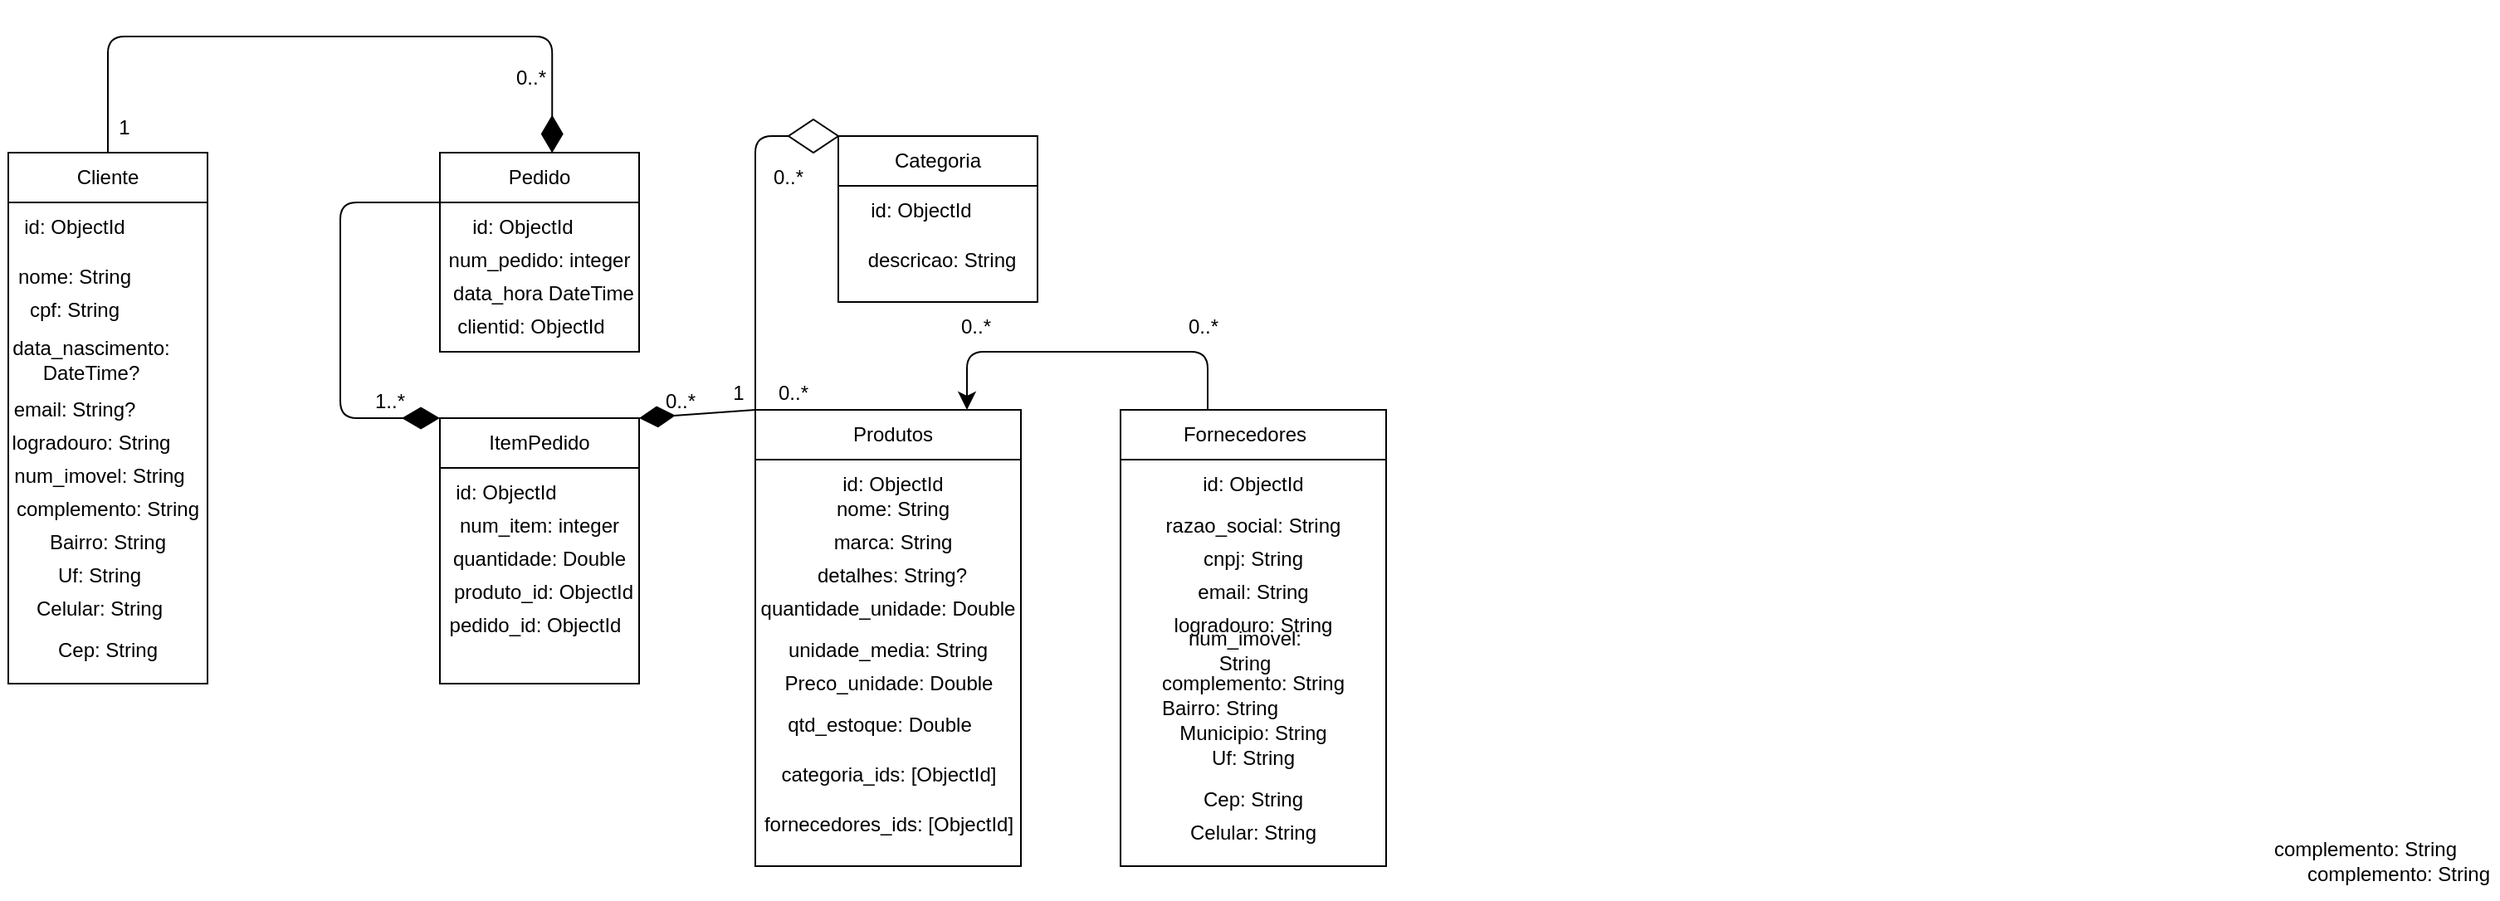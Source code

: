 <mxfile>
    <diagram id="U_0cSmqlGpK3SWT97dpM" name="Page-1">
        <mxGraphModel dx="372" dy="1449" grid="1" gridSize="15" guides="1" tooltips="1" connect="1" arrows="1" fold="1" page="1" pageScale="1" pageWidth="850" pageHeight="1100" math="0" shadow="0">
            <root>
                <mxCell id="0"/>
                <mxCell id="1" parent="0"/>
                <mxCell id="2" value="" style="whiteSpace=wrap;html=1;fillColor=none;fontSize=12;" vertex="1" parent="1">
                    <mxGeometry x="385" y="-170" width="120" height="320" as="geometry"/>
                </mxCell>
                <mxCell id="3" value="" style="whiteSpace=wrap;html=1;fillColor=none;fontSize=12;" vertex="1" parent="1">
                    <mxGeometry x="385" y="-170" width="120" height="30" as="geometry"/>
                </mxCell>
                <mxCell id="4" value="Cliente" style="text;strokeColor=none;align=center;fillColor=none;html=1;verticalAlign=middle;whiteSpace=wrap;rounded=0;fontSize=12;" vertex="1" parent="1">
                    <mxGeometry x="415" y="-170" width="60" height="30" as="geometry"/>
                </mxCell>
                <mxCell id="5" value="" style="whiteSpace=wrap;html=1;fillColor=none;fontSize=12;" vertex="1" parent="1">
                    <mxGeometry x="645" y="-140" width="120" height="90" as="geometry"/>
                </mxCell>
                <mxCell id="6" value="" style="whiteSpace=wrap;html=1;fillColor=none;fontSize=12;" vertex="1" parent="1">
                    <mxGeometry x="645" y="-170" width="120" height="30" as="geometry"/>
                </mxCell>
                <mxCell id="7" value="Pedido" style="text;strokeColor=none;align=center;fillColor=none;html=1;verticalAlign=middle;whiteSpace=wrap;rounded=0;fontSize=12;" vertex="1" parent="1">
                    <mxGeometry x="675" y="-170" width="60" height="30" as="geometry"/>
                </mxCell>
                <mxCell id="10" value="id: ObjectId" style="text;strokeColor=none;align=center;fillColor=none;html=1;verticalAlign=middle;whiteSpace=wrap;rounded=0;fontSize=12;" vertex="1" parent="1">
                    <mxGeometry x="385" y="-140" width="80" height="30" as="geometry"/>
                </mxCell>
                <mxCell id="11" value="nome: String" style="text;strokeColor=none;align=center;fillColor=none;html=1;verticalAlign=middle;whiteSpace=wrap;rounded=0;fontSize=12;" vertex="1" parent="1">
                    <mxGeometry x="385" y="-110" width="80" height="30" as="geometry"/>
                </mxCell>
                <mxCell id="12" value="cpf: String" style="text;strokeColor=none;align=center;fillColor=none;html=1;verticalAlign=middle;whiteSpace=wrap;rounded=0;fontSize=12;" vertex="1" parent="1">
                    <mxGeometry x="385" y="-90" width="80" height="30" as="geometry"/>
                </mxCell>
                <mxCell id="13" value="data_nascimento: DateTime?" style="text;strokeColor=none;align=center;fillColor=none;html=1;verticalAlign=middle;whiteSpace=wrap;rounded=0;fontSize=12;" vertex="1" parent="1">
                    <mxGeometry x="385" y="-60" width="100" height="30" as="geometry"/>
                </mxCell>
                <mxCell id="17" value="" style="whiteSpace=wrap;html=1;fillColor=none;fontSize=12;" vertex="1" parent="1">
                    <mxGeometry x="645" y="-10" width="120" height="160" as="geometry"/>
                </mxCell>
                <mxCell id="18" value="" style="whiteSpace=wrap;html=1;fillColor=none;fontSize=12;" vertex="1" parent="1">
                    <mxGeometry x="645" y="-10" width="120" height="30" as="geometry"/>
                </mxCell>
                <mxCell id="19" value="ItemPedido" style="text;strokeColor=none;align=center;fillColor=none;html=1;verticalAlign=middle;whiteSpace=wrap;rounded=0;fontSize=12;" vertex="1" parent="1">
                    <mxGeometry x="660" y="-10" width="90" height="30" as="geometry"/>
                </mxCell>
                <mxCell id="20" value="id: ObjectId" style="text;strokeColor=none;align=center;fillColor=none;html=1;verticalAlign=middle;whiteSpace=wrap;rounded=0;fontSize=12;" vertex="1" parent="1">
                    <mxGeometry x="645" y="20" width="80" height="30" as="geometry"/>
                </mxCell>
                <mxCell id="21" value="email: String?" style="text;strokeColor=none;align=center;fillColor=none;html=1;verticalAlign=middle;whiteSpace=wrap;rounded=0;fontSize=12;" vertex="1" parent="1">
                    <mxGeometry x="385" y="-30" width="80" height="30" as="geometry"/>
                </mxCell>
                <mxCell id="23" value="logradouro: String" style="text;strokeColor=none;align=center;fillColor=none;html=1;verticalAlign=middle;whiteSpace=wrap;rounded=0;fontSize=12;" vertex="1" parent="1">
                    <mxGeometry x="385" y="-10" width="100" height="30" as="geometry"/>
                </mxCell>
                <mxCell id="24" value="num_imovel: String" style="text;strokeColor=none;align=center;fillColor=none;html=1;verticalAlign=middle;whiteSpace=wrap;rounded=0;fontSize=12;" vertex="1" parent="1">
                    <mxGeometry x="385" y="10" width="110" height="30" as="geometry"/>
                </mxCell>
                <mxCell id="28" value="complemento: String" style="text;strokeColor=none;align=center;fillColor=none;html=1;verticalAlign=middle;whiteSpace=wrap;rounded=0;fontSize=12;" vertex="1" parent="1">
                    <mxGeometry x="385" y="30" width="120" height="30" as="geometry"/>
                </mxCell>
                <mxCell id="30" value="Bairro: String" style="text;strokeColor=none;align=center;fillColor=none;html=1;verticalAlign=middle;whiteSpace=wrap;rounded=0;fontSize=12;" vertex="1" parent="1">
                    <mxGeometry x="385" y="50" width="120" height="30" as="geometry"/>
                </mxCell>
                <mxCell id="31" value="" style="edgeStyle=elbowEdgeStyle;elbow=vertical;endArrow=diamondThin;html=1;curved=0;rounded=1;entryX=0.627;entryY=0.006;entryDx=0;entryDy=0;endFill=1;entryPerimeter=0;endSize=20;exitX=0.5;exitY=0;exitDx=0;exitDy=0;fontSize=12;" edge="1" parent="1" source="4" target="7">
                    <mxGeometry width="50" height="50" relative="1" as="geometry">
                        <mxPoint x="443.13" y="-180" as="sourcePoint"/>
                        <mxPoint x="712.5" y="-180.0" as="targetPoint"/>
                        <Array as="points">
                            <mxPoint x="563.13" y="-240"/>
                        </Array>
                    </mxGeometry>
                </mxCell>
                <mxCell id="35" value="Uf: String" style="text;strokeColor=none;align=center;fillColor=none;html=1;verticalAlign=middle;whiteSpace=wrap;rounded=0;fontSize=12;" vertex="1" parent="1">
                    <mxGeometry x="380" y="70" width="120" height="30" as="geometry"/>
                </mxCell>
                <mxCell id="36" value="id: ObjectId" style="text;strokeColor=none;align=center;fillColor=none;html=1;verticalAlign=middle;whiteSpace=wrap;rounded=0;fontSize=12;" vertex="1" parent="1">
                    <mxGeometry x="655" y="-140" width="80" height="30" as="geometry"/>
                </mxCell>
                <mxCell id="38" value="num_pedido: integer" style="text;strokeColor=none;align=center;fillColor=none;html=1;verticalAlign=middle;whiteSpace=wrap;rounded=0;fontSize=12;" vertex="1" parent="1">
                    <mxGeometry x="635" y="-120" width="140" height="30" as="geometry"/>
                </mxCell>
                <mxCell id="39" value="data_hora DateTime" style="text;strokeColor=none;align=center;fillColor=none;html=1;verticalAlign=middle;whiteSpace=wrap;rounded=0;fontSize=12;" vertex="1" parent="1">
                    <mxGeometry x="650" y="-100" width="115" height="30" as="geometry"/>
                </mxCell>
                <mxCell id="40" value="clientid: ObjectId" style="text;strokeColor=none;align=center;fillColor=none;html=1;verticalAlign=middle;whiteSpace=wrap;rounded=0;fontSize=12;" vertex="1" parent="1">
                    <mxGeometry x="645" y="-80" width="110" height="30" as="geometry"/>
                </mxCell>
                <mxCell id="46" value="" style="edgeStyle=elbowEdgeStyle;elbow=vertical;endArrow=diamondThin;html=1;curved=0;rounded=1;entryX=0;entryY=0;entryDx=0;entryDy=0;endFill=1;endSize=20;exitX=0;exitY=1;exitDx=0;exitDy=0;fontSize=12;" edge="1" parent="1" source="6" target="18">
                    <mxGeometry width="50" height="50" relative="1" as="geometry">
                        <mxPoint x="515" y="29.82" as="sourcePoint"/>
                        <mxPoint x="783" y="29.82" as="targetPoint"/>
                        <Array as="points">
                            <mxPoint x="585" y="-50"/>
                        </Array>
                    </mxGeometry>
                </mxCell>
                <mxCell id="48" value="num_item: integer" style="text;strokeColor=none;align=center;fillColor=none;html=1;verticalAlign=middle;whiteSpace=wrap;rounded=0;fontSize=12;" vertex="1" parent="1">
                    <mxGeometry x="635" y="40" width="140" height="30" as="geometry"/>
                </mxCell>
                <mxCell id="50" value="quantidade: Double" style="text;strokeColor=none;align=center;fillColor=none;html=1;verticalAlign=middle;whiteSpace=wrap;rounded=0;fontSize=12;" vertex="1" parent="1">
                    <mxGeometry x="645" y="60" width="120" height="30" as="geometry"/>
                </mxCell>
                <mxCell id="51" value="produto_id: ObjectId" style="text;strokeColor=none;align=center;fillColor=none;html=1;verticalAlign=middle;whiteSpace=wrap;rounded=0;fontSize=12;" vertex="1" parent="1">
                    <mxGeometry x="650" y="80" width="115" height="30" as="geometry"/>
                </mxCell>
                <mxCell id="54" value="pedido_id: ObjectId" style="text;strokeColor=none;align=center;fillColor=none;html=1;verticalAlign=middle;whiteSpace=wrap;rounded=0;fontSize=12;" vertex="1" parent="1">
                    <mxGeometry x="645" y="100" width="115" height="30" as="geometry"/>
                </mxCell>
                <mxCell id="55" value="1..*" style="text;strokeColor=none;align=center;fillColor=none;html=1;verticalAlign=middle;whiteSpace=wrap;rounded=0;fontSize=12;" vertex="1" parent="1">
                    <mxGeometry x="585" y="-35" width="60" height="30" as="geometry"/>
                </mxCell>
                <mxCell id="56" value="" style="whiteSpace=wrap;html=1;fillColor=none;fontSize=12;" vertex="1" parent="1">
                    <mxGeometry x="835" y="-15" width="160" height="275" as="geometry"/>
                </mxCell>
                <mxCell id="89" style="edgeStyle=none;html=1;exitX=0;exitY=0;exitDx=0;exitDy=0;entryX=1;entryY=0;entryDx=0;entryDy=0;endArrow=diamondThin;endFill=1;strokeWidth=1;endSize=19;fontSize=12;" edge="1" parent="1" source="61" target="18">
                    <mxGeometry relative="1" as="geometry"/>
                </mxCell>
                <mxCell id="61" value="" style="whiteSpace=wrap;html=1;fillColor=none;fontSize=12;" vertex="1" parent="1">
                    <mxGeometry x="835" y="-15" width="160" height="30" as="geometry"/>
                </mxCell>
                <mxCell id="63" value="Produtos" style="text;strokeColor=none;align=center;fillColor=none;html=1;verticalAlign=middle;whiteSpace=wrap;rounded=0;fontSize=12;" vertex="1" parent="1">
                    <mxGeometry x="872.5" y="-15" width="90" height="30" as="geometry"/>
                </mxCell>
                <mxCell id="64" value="" style="whiteSpace=wrap;html=1;fillColor=none;fontSize=12;" vertex="1" parent="1">
                    <mxGeometry x="885" y="-180" width="120" height="100" as="geometry"/>
                </mxCell>
                <mxCell id="65" value="" style="whiteSpace=wrap;html=1;fillColor=none;fontSize=12;" vertex="1" parent="1">
                    <mxGeometry x="885" y="-180" width="120" height="30" as="geometry"/>
                </mxCell>
                <mxCell id="68" value="Categoria" style="text;strokeColor=none;align=center;fillColor=none;html=1;verticalAlign=middle;whiteSpace=wrap;rounded=0;fontSize=12;" vertex="1" parent="1">
                    <mxGeometry x="915" y="-180" width="60" height="30" as="geometry"/>
                </mxCell>
                <mxCell id="71" value="id: ObjectId" style="text;strokeColor=none;align=center;fillColor=none;html=1;verticalAlign=middle;whiteSpace=wrap;rounded=0;fontSize=12;" vertex="1" parent="1">
                    <mxGeometry x="895" y="-150" width="80" height="30" as="geometry"/>
                </mxCell>
                <mxCell id="72" value="descricao: String" style="text;strokeColor=none;align=center;fillColor=none;html=1;verticalAlign=middle;whiteSpace=wrap;rounded=0;fontSize=12;" vertex="1" parent="1">
                    <mxGeometry x="900" y="-120" width="95" height="30" as="geometry"/>
                </mxCell>
                <mxCell id="74" value="id: ObjectId" style="text;strokeColor=none;align=center;fillColor=none;html=1;verticalAlign=middle;whiteSpace=wrap;rounded=0;fontSize=12;" vertex="1" parent="1">
                    <mxGeometry x="877.5" y="15" width="80" height="30" as="geometry"/>
                </mxCell>
                <mxCell id="76" value="nome: String" style="text;strokeColor=none;align=center;fillColor=none;html=1;verticalAlign=middle;whiteSpace=wrap;rounded=0;fontSize=12;" vertex="1" parent="1">
                    <mxGeometry x="877.5" y="30" width="80" height="30" as="geometry"/>
                </mxCell>
                <mxCell id="78" value="marca: String" style="text;strokeColor=none;align=center;fillColor=none;html=1;verticalAlign=middle;whiteSpace=wrap;rounded=0;fontSize=12;" vertex="1" parent="1">
                    <mxGeometry x="877.5" y="50" width="80" height="30" as="geometry"/>
                </mxCell>
                <mxCell id="79" value="detalhes: String?" style="text;strokeColor=none;align=center;fillColor=none;html=1;verticalAlign=middle;whiteSpace=wrap;rounded=0;fontSize=12;" vertex="1" parent="1">
                    <mxGeometry x="855" y="70" width="125" height="30" as="geometry"/>
                </mxCell>
                <mxCell id="81" value="quantidade_unidade: Double" style="text;strokeColor=none;align=center;fillColor=none;html=1;verticalAlign=middle;whiteSpace=wrap;rounded=0;fontSize=12;" vertex="1" parent="1">
                    <mxGeometry x="835" y="90" width="160" height="30" as="geometry"/>
                </mxCell>
                <mxCell id="82" value="unidade_media: String" style="text;strokeColor=none;align=center;fillColor=none;html=1;verticalAlign=middle;whiteSpace=wrap;rounded=0;fontSize=12;" vertex="1" parent="1">
                    <mxGeometry x="850" y="120" width="130" height="20" as="geometry"/>
                </mxCell>
                <mxCell id="86" value="" style="edgeStyle=segmentEdgeStyle;endArrow=diamondThin;html=1;curved=0;rounded=1;endSize=21;startSize=8;exitX=0;exitY=0;exitDx=0;exitDy=0;entryX=0;entryY=0;entryDx=0;entryDy=0;endFill=1;strokeColor=default;fontSize=12;" edge="1" parent="1" source="61" target="65">
                    <mxGeometry width="50" height="50" relative="1" as="geometry">
                        <mxPoint x="825" y="-70" as="sourcePoint"/>
                        <mxPoint x="875" y="-120" as="targetPoint"/>
                        <Array as="points">
                            <mxPoint x="835" y="-180"/>
                        </Array>
                    </mxGeometry>
                </mxCell>
                <mxCell id="87" value="" style="rhombus;whiteSpace=wrap;html=1;fontSize=12;" vertex="1" parent="1">
                    <mxGeometry x="855" y="-190" width="30" height="20" as="geometry"/>
                </mxCell>
                <mxCell id="90" value="Preco_unidade: Double" style="text;strokeColor=none;align=center;fillColor=none;html=1;verticalAlign=middle;whiteSpace=wrap;rounded=0;fontSize=12;" vertex="1" parent="1">
                    <mxGeometry x="842.5" y="140" width="145" height="20" as="geometry"/>
                </mxCell>
                <mxCell id="91" value="qtd_estoque: Double" style="text;strokeColor=none;align=center;fillColor=none;html=1;verticalAlign=middle;whiteSpace=wrap;rounded=0;fontSize=12;" vertex="1" parent="1">
                    <mxGeometry x="850" y="160" width="120" height="30" as="geometry"/>
                </mxCell>
                <mxCell id="92" value="categoria_ids: [ObjectId]" style="text;strokeColor=none;align=center;fillColor=none;html=1;verticalAlign=middle;whiteSpace=wrap;rounded=0;fontSize=12;" vertex="1" parent="1">
                    <mxGeometry x="820.5" y="190" width="189" height="30" as="geometry"/>
                </mxCell>
                <mxCell id="93" value="fornecedores_ids: [ObjectId]" style="text;strokeColor=none;align=center;fillColor=none;html=1;verticalAlign=middle;whiteSpace=wrap;rounded=0;fontSize=12;" vertex="1" parent="1">
                    <mxGeometry x="820.5" y="220" width="189" height="30" as="geometry"/>
                </mxCell>
                <mxCell id="95" value="" style="whiteSpace=wrap;html=1;fillColor=none;fontSize=12;" vertex="1" parent="1">
                    <mxGeometry x="1055" y="-15" width="160" height="275" as="geometry"/>
                </mxCell>
                <mxCell id="97" value="" style="whiteSpace=wrap;html=1;fillColor=none;fontSize=12;" vertex="1" parent="1">
                    <mxGeometry x="1055" y="-15" width="160" height="30" as="geometry"/>
                </mxCell>
                <mxCell id="100" value="Fornecedores" style="text;strokeColor=none;align=center;fillColor=none;html=1;verticalAlign=middle;whiteSpace=wrap;rounded=0;fontSize=12;" vertex="1" parent="1">
                    <mxGeometry x="1085" y="-15" width="90" height="30" as="geometry"/>
                </mxCell>
                <mxCell id="102" value="id: ObjectId" style="text;strokeColor=none;align=center;fillColor=none;html=1;verticalAlign=middle;whiteSpace=wrap;rounded=0;fontSize=12;" vertex="1" parent="1">
                    <mxGeometry x="1095" y="15" width="80" height="30" as="geometry"/>
                </mxCell>
                <mxCell id="103" value="razao_social: String" style="text;strokeColor=none;align=center;fillColor=none;html=1;verticalAlign=middle;whiteSpace=wrap;rounded=0;fontSize=12;" vertex="1" parent="1">
                    <mxGeometry x="1075" y="40" width="120" height="30" as="geometry"/>
                </mxCell>
                <mxCell id="104" value="0..*" style="text;strokeColor=none;align=center;fillColor=none;html=1;verticalAlign=middle;whiteSpace=wrap;rounded=0;fontSize=12;" vertex="1" parent="1">
                    <mxGeometry x="770" y="-35" width="40" height="30" as="geometry"/>
                </mxCell>
                <mxCell id="105" value="1" style="text;strokeColor=none;align=center;fillColor=none;html=1;verticalAlign=middle;whiteSpace=wrap;rounded=0;fontSize=12;" vertex="1" parent="1">
                    <mxGeometry x="795" y="-40" width="60" height="30" as="geometry"/>
                </mxCell>
                <mxCell id="106" value="0..*" style="text;strokeColor=none;align=center;fillColor=none;html=1;verticalAlign=middle;whiteSpace=wrap;rounded=0;fontSize=12;" vertex="1" parent="1">
                    <mxGeometry x="837.5" y="-40" width="40" height="30" as="geometry"/>
                </mxCell>
                <mxCell id="107" value="" style="edgeStyle=elbowEdgeStyle;elbow=horizontal;endArrow=classic;html=1;curved=0;rounded=1;endSize=8;startSize=8;exitX=0.25;exitY=0;exitDx=0;exitDy=0;entryX=1;entryY=0;entryDx=0;entryDy=0;fontSize=12;" edge="1" parent="1" source="100" target="63">
                    <mxGeometry width="50" height="50" relative="1" as="geometry">
                        <mxPoint x="945" y="50" as="sourcePoint"/>
                        <mxPoint x="955" y="-30" as="targetPoint"/>
                        <Array as="points">
                            <mxPoint x="1025" y="-50"/>
                        </Array>
                    </mxGeometry>
                </mxCell>
                <mxCell id="108" value="0..*" style="text;strokeColor=none;align=center;fillColor=none;html=1;verticalAlign=middle;whiteSpace=wrap;rounded=0;fontSize=12;" vertex="1" parent="1">
                    <mxGeometry x="1085" y="-80" width="40" height="30" as="geometry"/>
                </mxCell>
                <mxCell id="109" value="0..*" style="text;strokeColor=none;align=center;fillColor=none;html=1;verticalAlign=middle;whiteSpace=wrap;rounded=0;fontSize=12;" vertex="1" parent="1">
                    <mxGeometry x="947.5" y="-80" width="40" height="30" as="geometry"/>
                </mxCell>
                <mxCell id="110" value="cnpj: String" style="text;strokeColor=none;align=center;fillColor=none;html=1;verticalAlign=middle;whiteSpace=wrap;rounded=0;fontSize=12;" vertex="1" parent="1">
                    <mxGeometry x="1095" y="60" width="80" height="30" as="geometry"/>
                </mxCell>
                <mxCell id="111" value="email: String" style="text;strokeColor=none;align=center;fillColor=none;html=1;verticalAlign=middle;whiteSpace=wrap;rounded=0;fontSize=12;" vertex="1" parent="1">
                    <mxGeometry x="1095" y="80" width="80" height="30" as="geometry"/>
                </mxCell>
                <mxCell id="112" value="logradouro: String" style="text;strokeColor=none;align=center;fillColor=none;html=1;verticalAlign=middle;whiteSpace=wrap;rounded=0;fontSize=12;" vertex="1" parent="1">
                    <mxGeometry x="1085" y="100" width="100" height="30" as="geometry"/>
                </mxCell>
                <mxCell id="113" value="1" style="text;strokeColor=none;align=center;fillColor=none;html=1;verticalAlign=middle;whiteSpace=wrap;rounded=0;fontSize=12;" vertex="1" parent="1">
                    <mxGeometry x="425" y="-200" width="60" height="30" as="geometry"/>
                </mxCell>
                <mxCell id="114" value="0..*" style="text;strokeColor=none;align=center;fillColor=none;html=1;verticalAlign=middle;whiteSpace=wrap;rounded=0;fontSize=12;" vertex="1" parent="1">
                    <mxGeometry x="680" y="-230" width="40" height="30" as="geometry"/>
                </mxCell>
                <mxCell id="115" value="0..*" style="text;strokeColor=none;align=center;fillColor=none;html=1;verticalAlign=middle;whiteSpace=wrap;rounded=0;fontSize=12;" vertex="1" parent="1">
                    <mxGeometry x="835" y="-170" width="40" height="30" as="geometry"/>
                </mxCell>
                <mxCell id="188" value="num_imovel: String" style="text;strokeColor=none;align=center;fillColor=none;html=1;verticalAlign=middle;whiteSpace=wrap;rounded=0;fontSize=12;" vertex="1" parent="1">
                    <mxGeometry x="1080" y="115" width="100" height="30" as="geometry"/>
                </mxCell>
                <mxCell id="189" value="complemento: String" style="text;strokeColor=none;align=center;fillColor=none;html=1;verticalAlign=middle;whiteSpace=wrap;rounded=0;fontSize=12;" vertex="1" parent="1">
                    <mxGeometry x="1075" y="135" width="120" height="30" as="geometry"/>
                </mxCell>
                <mxCell id="190" value="complemento: String" style="text;strokeColor=none;align=center;fillColor=none;html=1;verticalAlign=middle;whiteSpace=wrap;rounded=0;fontSize=12;" vertex="1" parent="1">
                    <mxGeometry x="1745" y="235" width="120" height="30" as="geometry"/>
                </mxCell>
                <mxCell id="191" value="Bairro: String" style="text;strokeColor=none;align=center;fillColor=none;html=1;verticalAlign=middle;whiteSpace=wrap;rounded=0;fontSize=12;" vertex="1" parent="1">
                    <mxGeometry x="1055" y="150" width="120" height="30" as="geometry"/>
                </mxCell>
                <mxCell id="192" value="complemento: String" style="text;strokeColor=none;align=center;fillColor=none;html=1;verticalAlign=middle;whiteSpace=wrap;rounded=0;fontSize=12;" vertex="1" parent="1">
                    <mxGeometry x="1765" y="250" width="120" height="30" as="geometry"/>
                </mxCell>
                <mxCell id="193" value="Municipio: String" style="text;strokeColor=none;align=center;fillColor=none;html=1;verticalAlign=middle;whiteSpace=wrap;rounded=0;fontSize=12;" vertex="1" parent="1">
                    <mxGeometry x="1075" y="165" width="120" height="30" as="geometry"/>
                </mxCell>
                <mxCell id="194" value="Uf: String" style="text;strokeColor=none;align=center;fillColor=none;html=1;verticalAlign=middle;whiteSpace=wrap;rounded=0;fontSize=12;" vertex="1" parent="1">
                    <mxGeometry x="1075" y="180" width="120" height="30" as="geometry"/>
                </mxCell>
                <mxCell id="195" value="Cep: String" style="text;strokeColor=none;align=center;fillColor=none;html=1;verticalAlign=middle;whiteSpace=wrap;rounded=0;fontSize=12;" vertex="1" parent="1">
                    <mxGeometry x="1075" y="205" width="120" height="30" as="geometry"/>
                </mxCell>
                <mxCell id="196" value="Celular: String" style="text;strokeColor=none;align=center;fillColor=none;html=1;verticalAlign=middle;whiteSpace=wrap;rounded=0;fontSize=12;" vertex="1" parent="1">
                    <mxGeometry x="1075" y="225" width="120" height="30" as="geometry"/>
                </mxCell>
                <mxCell id="197" value="Celular: String" style="text;strokeColor=none;align=center;fillColor=none;html=1;verticalAlign=middle;whiteSpace=wrap;rounded=0;fontSize=12;" vertex="1" parent="1">
                    <mxGeometry x="380" y="90" width="120" height="30" as="geometry"/>
                </mxCell>
                <mxCell id="200" value="Cep: String" style="text;strokeColor=none;align=center;fillColor=none;html=1;verticalAlign=middle;whiteSpace=wrap;rounded=0;fontSize=12;" vertex="1" parent="1">
                    <mxGeometry x="385" y="115" width="120" height="30" as="geometry"/>
                </mxCell>
            </root>
        </mxGraphModel>
    </diagram>
</mxfile>